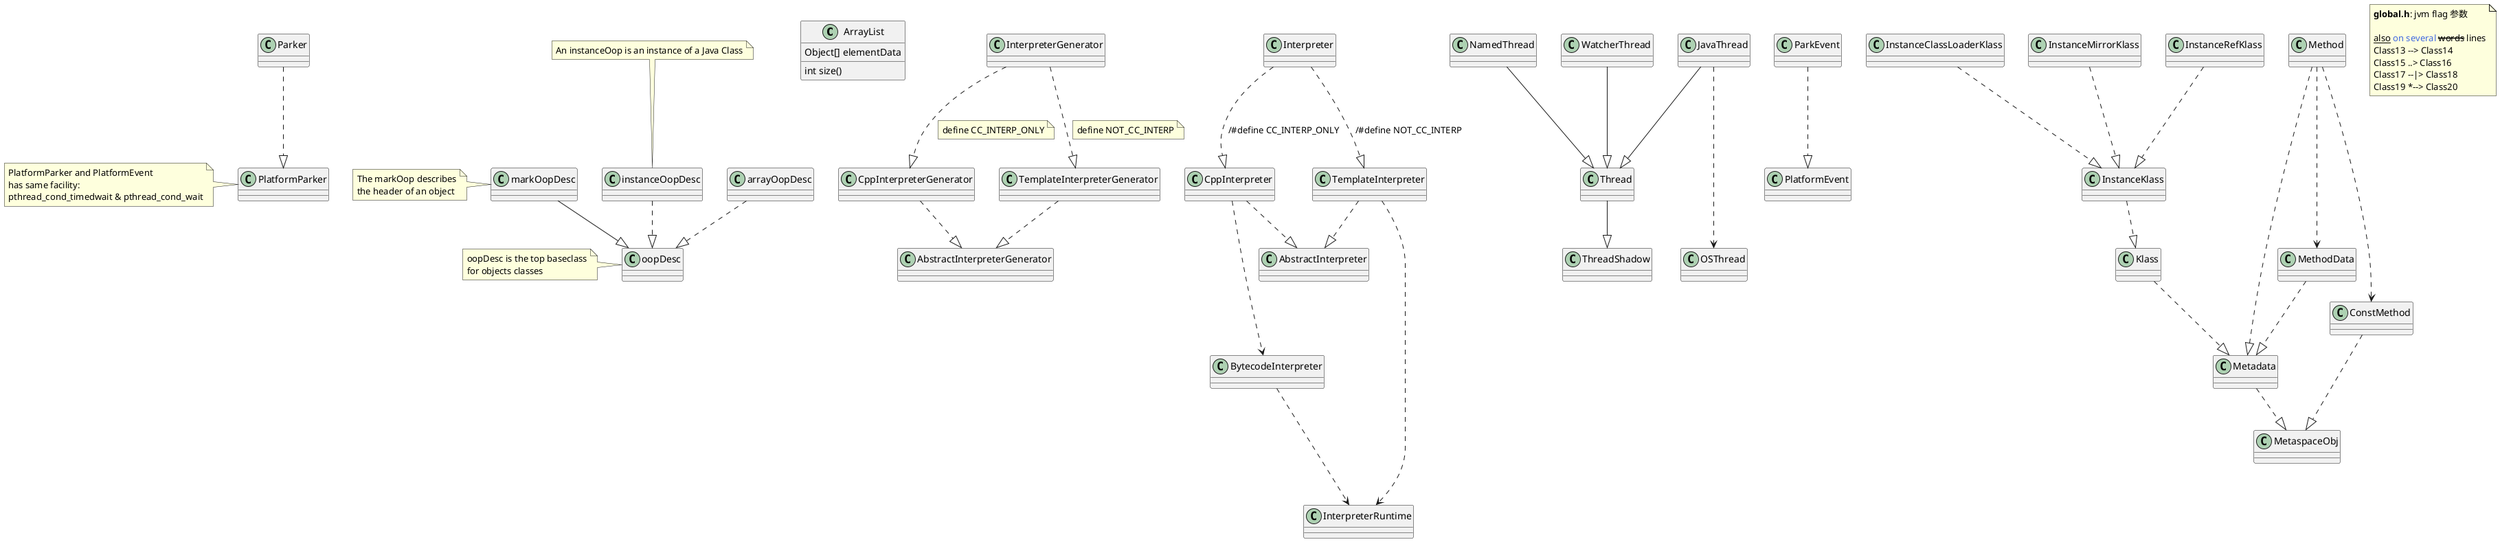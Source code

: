 @startuml
class ArrayList {
Object[] elementData
int size()
}

CppInterpreterGenerator ..|> AbstractInterpreterGenerator
TemplateInterpreterGenerator ..|> AbstractInterpreterGenerator
InterpreterGenerator ..|> CppInterpreterGenerator
note on link: define CC_INTERP_ONLY
InterpreterGenerator ..|> TemplateInterpreterGenerator
note on link: define NOT_CC_INTERP

CppInterpreter ..|> AbstractInterpreter
TemplateInterpreter ..|> AbstractInterpreter
Interpreter ..|> CppInterpreter: /#define CC_INTERP_ONLY
Interpreter ..|> TemplateInterpreter: /#define NOT_CC_INTERP


BytecodeInterpreter ...> InterpreterRuntime
CppInterpreter ...> BytecodeInterpreter
TemplateInterpreter ...> InterpreterRuntime

Thread --|> ThreadShadow
JavaThread --|> Thread
NamedThread --|> Thread
WatcherThread --|> Thread

JavaThread ...> OSThread


Parker ..|> PlatformParker
ParkEvent ..|> PlatformEvent
note left of PlatformParker
PlatformParker and PlatformEvent
has same facility:
pthread_cond_timedwait & pthread_cond_wait
end note

markOopDesc --|> oopDesc
instanceOopDesc ..|> oopDesc
arrayOopDesc ..|> oopDesc

note left of markOopDesc
The markOop describes
the header of an object
end note

note left of oopDesc
oopDesc is the top baseclass
for objects classes
end note

note top of instanceOopDesc
An instanceOop is an instance of a Java Class
end note

InstanceClassLoaderKlass ..|> InstanceKlass
InstanceMirrorKlass ..|> InstanceKlass
InstanceRefKlass ..|> InstanceKlass
InstanceKlass ..|> Klass
Klass ..|> Metadata
Method ..|> Metadata
Metadata ..|> MetaspaceObj

MethodData ..|> Metadata
ConstMethod ..|> MetaspaceObj

Method ...> MethodData
Method ...> ConstMethod

note as common_note
  <b>global.h</b>: jvm flag 参数

  <u>also</u> <color:royalBlue>on several</color> <s>words</s> lines
  Class13 --> Class14
  Class15 ..> Class16
  Class17 --|> Class18
  Class19 *--> Class20
end note
@enduml

